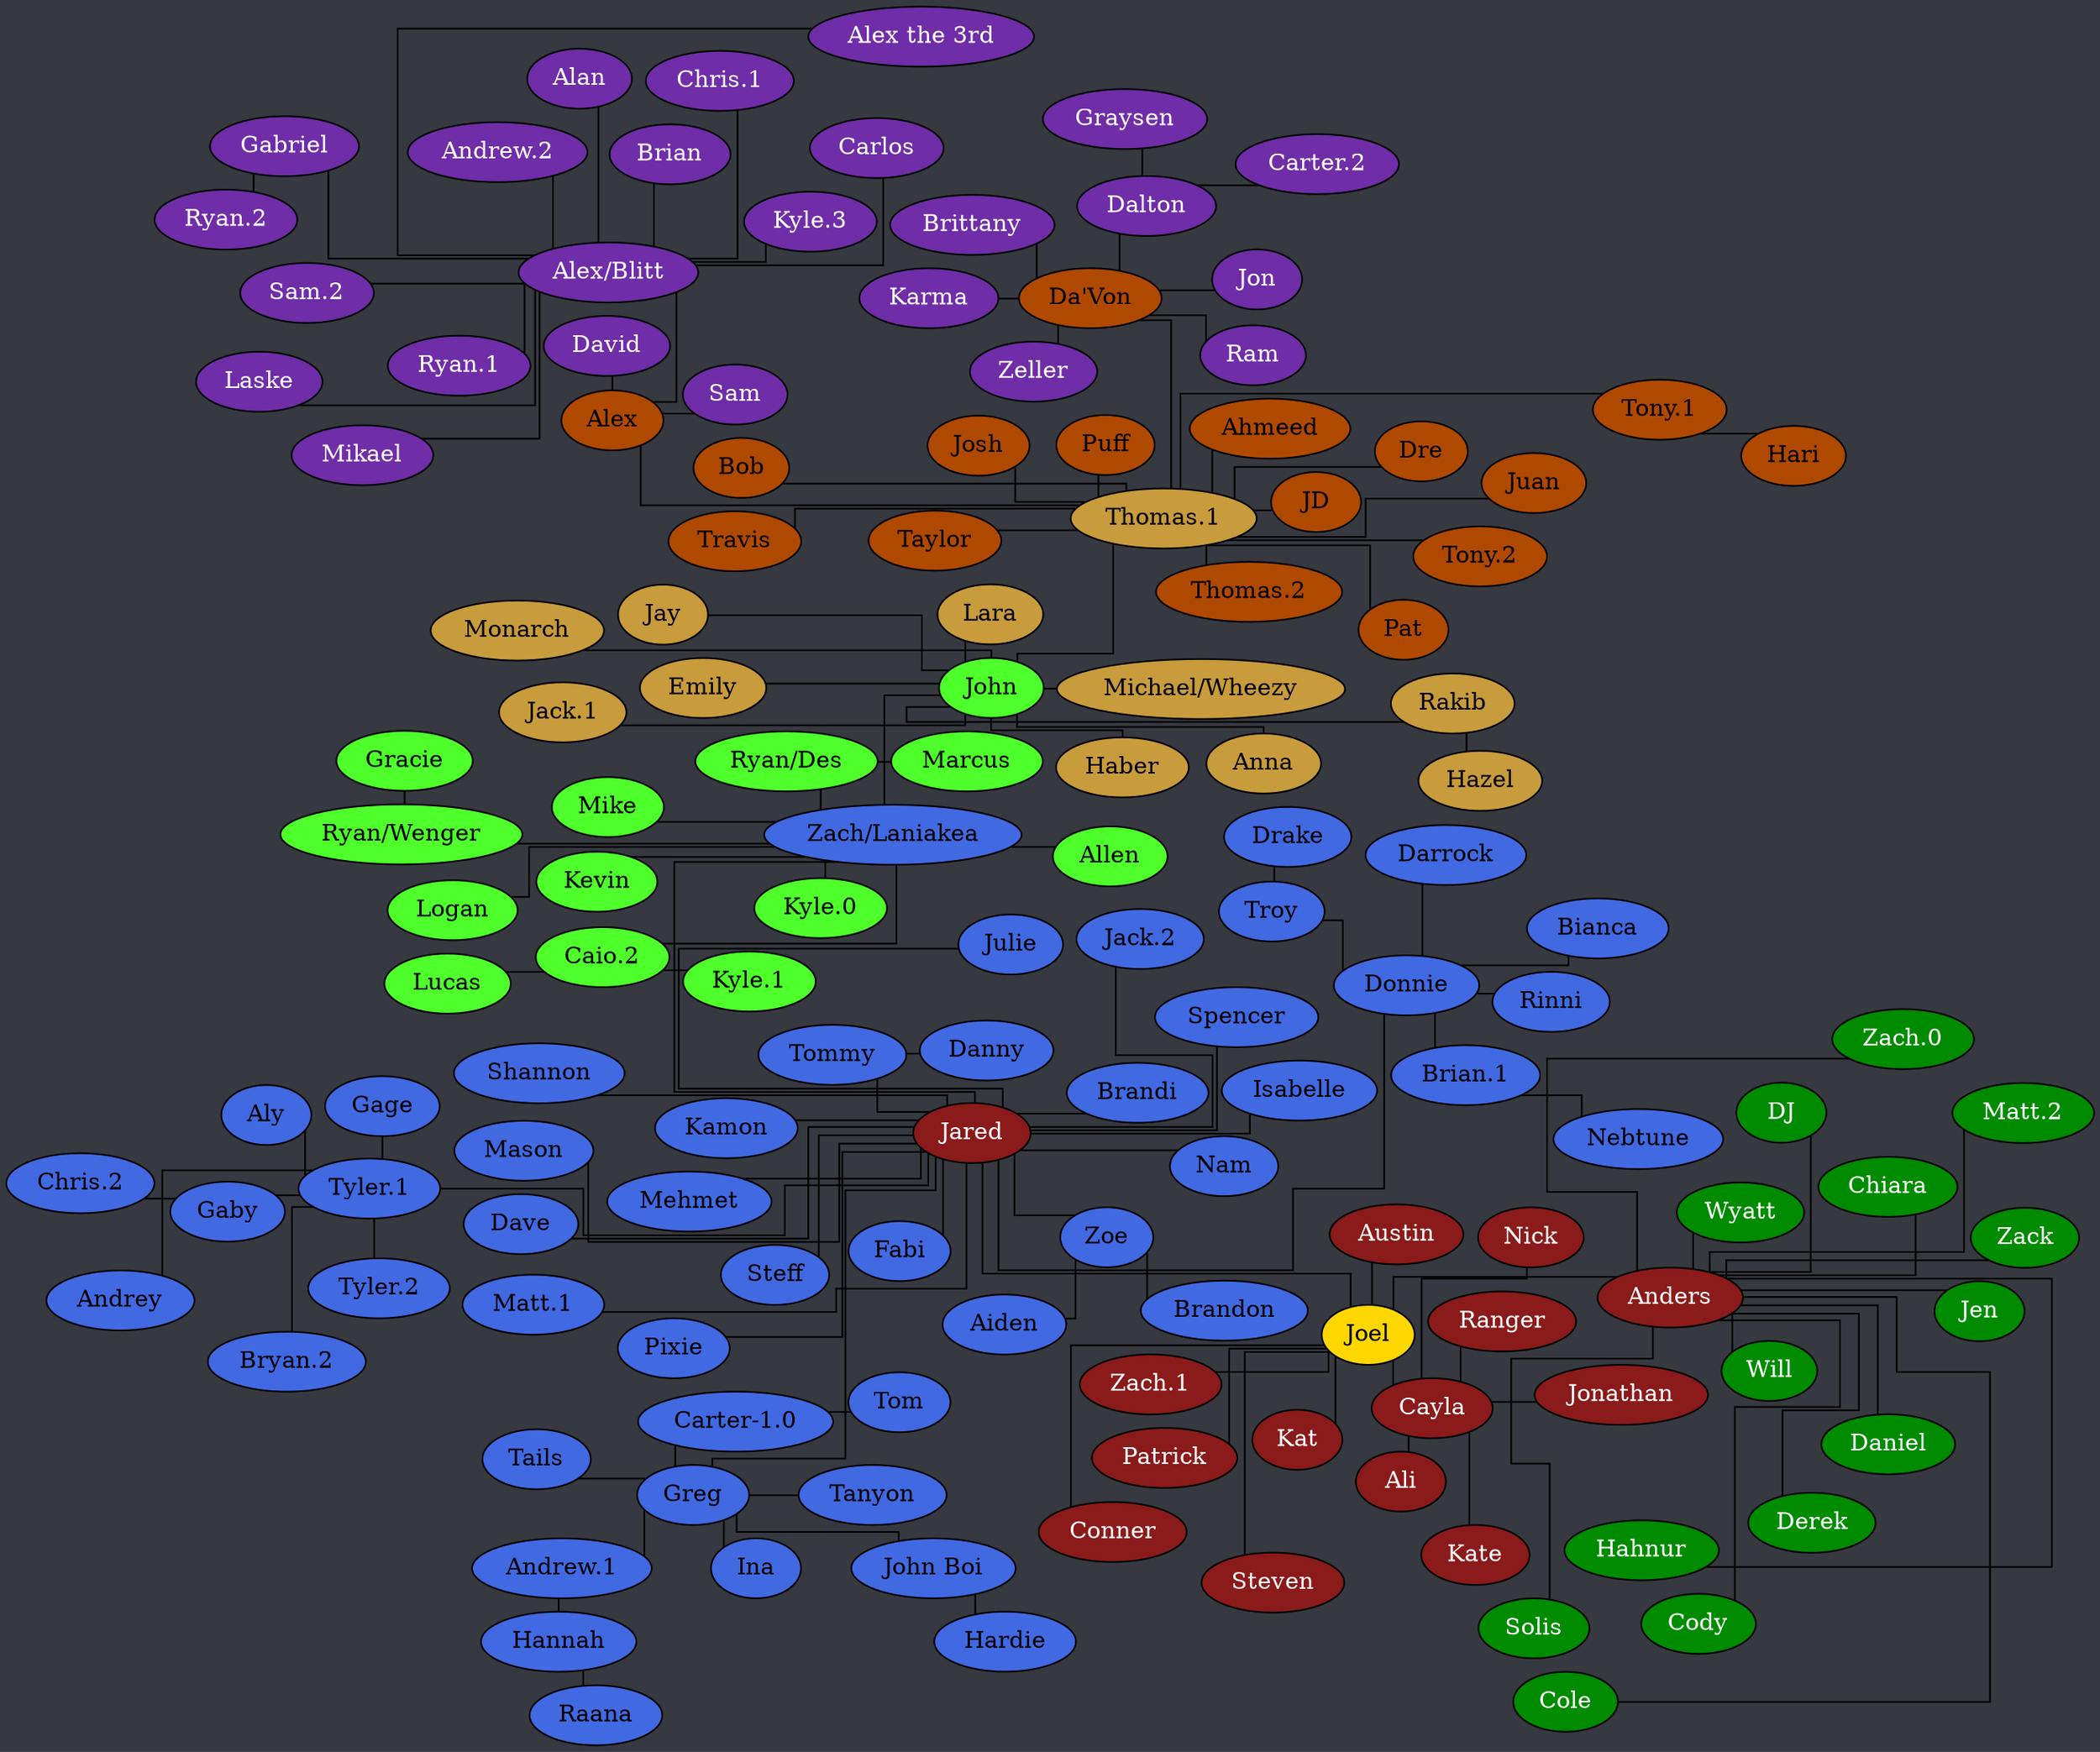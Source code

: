 strict graph {
	// Layout Configuration
	layout = neato;
	dpi = 200;
	epsilon = 0.01;
	mode = major;
	model = subset;
	overlap = false;
	splines = ortho;
	start = rand;

	// Visual Configuration
	graph [ truecolor=true bgcolor="#36393f" ];
	node [ style=filled fillcolor="gray" fontcolor="black" ];

	subgraph "Joel" {
		node [ style=filled fillcolor="firebrick4" fontcolor="white" ];
		Joel [ style=filled fillcolor="gold" fontcolor="black" ];

		Cayla -- Ali;
		Cayla -- Jonathan;
		Cayla -- Kate;
		Cayla -- Nick;
		Cayla -- Ranger;
		Joel -- Anders;
		Joel -- Austin;
		Joel -- Cayla;
		Joel -- Conner;
		Joel -- Jared;
		Joel -- Kat;
		Joel -- Patrick;
		Joel -- Steven;
		Joel -- "Zach.1";
	}

	subgraph "Anders" {
		node [ style=filled fillcolor="green4" fontcolor="white" ];
		// Anders [ style=filled fillcolor="green4" fontcolor="white" ];

		Anders -- Chiara;
		Anders -- Cody;
		Anders -- Cole;
		Anders -- Daniel;
		Anders -- Derek;
		Anders -- DJ;
		Anders -- Hahnur;
		Anders -- Jen;
		Anders -- "Matt.2";
		Anders -- Solis;
		Anders -- Will;
		Anders -- Wyatt;
		Anders -- "Zach.0";
		Anders -- Zack;
	}

	subgraph "Jared" {
		node [ style=filled fillcolor="royalblue" fontcolor="black" ];
		// Jared [ style=filled fillcolor="royalblue" fontcolor="black" ];

		"Andrew.1" -- Hannah;
		"Brian.1" -- Nebtune;
		"Carter-1.0" -- Tom;
		Donnie -- Bianca;
		Donnie -- "Brian.1";
		Donnie -- Darrock;
		Donnie -- Rinni;
		Donnie -- Troy;
		Gaby -- "Chris.2";
		Greg -- "Andrew.1";
		Greg -- "Carter-1.0";
		Greg -- Ina;
		Greg -- "John Boi";
		Greg -- Tails;
		Greg -- Tanyon;
		Hannah -- Raana;
		Jared -- Brandi;
		Jared -- Dave;
		Jared -- Donnie;
		Jared -- Fabi;
		Jared -- Greg;
		Jared -- Isabelle;
		Jared -- "Jack.2";
		Jared -- Julie;
		Jared -- Kamon;
		Jared -- Mason;
		Jared -- "Matt.1";
		Jared -- Mehmet;
		Jared -- Nam;
		Jared -- Pixie;
		Jared -- Shannon;
		Jared -- Spencer;
		Jared -- Steff;
		Jared -- Tommy;
		Jared -- "Tyler.1";
		Jared -- "Zach/Laniakea";
		Jared -- Zoe;
		"John Boi" -- Hardie;
		Tommy -- Danny;
		Troy -- Drake;
		"Tyler.1" -- Aly;
		"Tyler.1" -- Andrey;
		"Tyler.1" -- "Bryan.2";
		"Tyler.1" -- Gaby;
		"Tyler.1" -- Gage;
		"Tyler.1" -- "Tyler.2";
		Zoe -- Aiden;
		Zoe -- Brandon;
	}

	subgraph "Zach/Laniakea" {
		node [ style=filled fillcolor="#4eff2c" fontcolor="black" ];
		// "Zach/Laniakea" [ style=filled fillcolor="#4eff2c" fontcolor="black" ];

		"Caio.2" -- "Kyle.1";
		"Caio.2" -- Lucas;
		"Ryan/Des" -- Marcus;
		"Ryan/Wenger" -- Gracie;
		"Zach/Laniakea" -- Allen;
		"Zach/Laniakea" -- "Caio.2";
		"Zach/Laniakea" -- John;
		"Zach/Laniakea" -- Logan;
		"Zach/Laniakea" -- Kevin;
		"Zach/Laniakea" -- "Kyle.0";
		"Zach/Laniakea" -- Mike;
		"Zach/Laniakea" -- "Ryan/Des";
		"Zach/Laniakea" -- "Ryan/Wenger";
	}

	subgraph "John" {
		node [ style=filled fillcolor="#c89b3c" fontcolor="black" ];
		// John [ style=filled fillcolor="#c89b3c" fontcolor="black" ];

		John -- Anna;
		John -- Emily;
		John -- Haber;
		John -- Jay;
		John -- "Jack.1";
		John -- Lara;
		John -- Monarch;
		John -- Rakib;
		John -- "Thomas.1";
		Rakib -- Hazel;
	}

	subgraph "John-stream" {
		// node [ style=filled fillcolor="#9147ff" fontcolor="black" ];
		node [ style=filled fillcolor="#c89b3c" fontcolor="black" ];

		John -- "Michael/Wheezy";
	}

	subgraph "Thomas.1" {
		node [ style=filled fillcolor="#b04900" fontcolor="black" ];
		// "Thomas.1" [ style=filled fillcolor="#b04900" fontcolor="black" ];

		"Thomas.1" -- Ahmeed;
		"Thomas.1" -- Alex;
		"Thomas.1" -- Bob;
		"Thomas.1" -- "Da'Von";
		"Thomas.1" -- Dre;
		"Thomas.1" -- JD;
		"Thomas.1" -- Josh;
		"Thomas.1" -- Juan;
		"Thomas.1" -- Pat;
		"Thomas.1" -- Puff;
		"Thomas.1" -- Taylor;
		"Thomas.1" -- "Thomas.2";
		"Thomas.1" -- "Tony.1";
		"Thomas.1" -- "Tony.2";
		"Thomas.1" -- Travis;
		"Tony.1" -- Hari;
	}

	subgraph "Alex" {
		node [ style=filled fillcolor="#6f2da8" fontcolor="white" ];
		// Alex [ style=filled fillcolor="#6f2da8" fontcolor="black" ];

		Alex -- "Alex/Blitt";
		Alex -- David;
		Alex -- Sam;
		"Alex/Blitt" -- Alan;
		"Alex/Blitt" -- "Alex the 3rd";
		"Alex/Blitt" -- "Andrew.2";
		"Alex/Blitt" -- Brian;
		"Alex/Blitt" -- Carlos;
		"Alex/Blitt" -- "Chris.1";
		"Alex/Blitt" -- Gabriel;
		"Alex/Blitt" -- "Kyle.3";
		"Alex/Blitt" -- Laske;
		"Alex/Blitt" -- Mikael;
		"Alex/Blitt" -- "Ryan.1";
		"Alex/Blitt" -- "Sam.2";
		"Da'Von" -- Brittany;
		"Da'Von" -- Dalton;
		"Da'Von" -- Jon;
		"Da'Von" -- Karma;
		"Da'Von" -- Ram;
		"Da'Von" -- Zeller;
		Dalton -- "Carter.2";
		Dalton -- Graysen;
		Gabriel -- "Ryan.2";
	}
}
